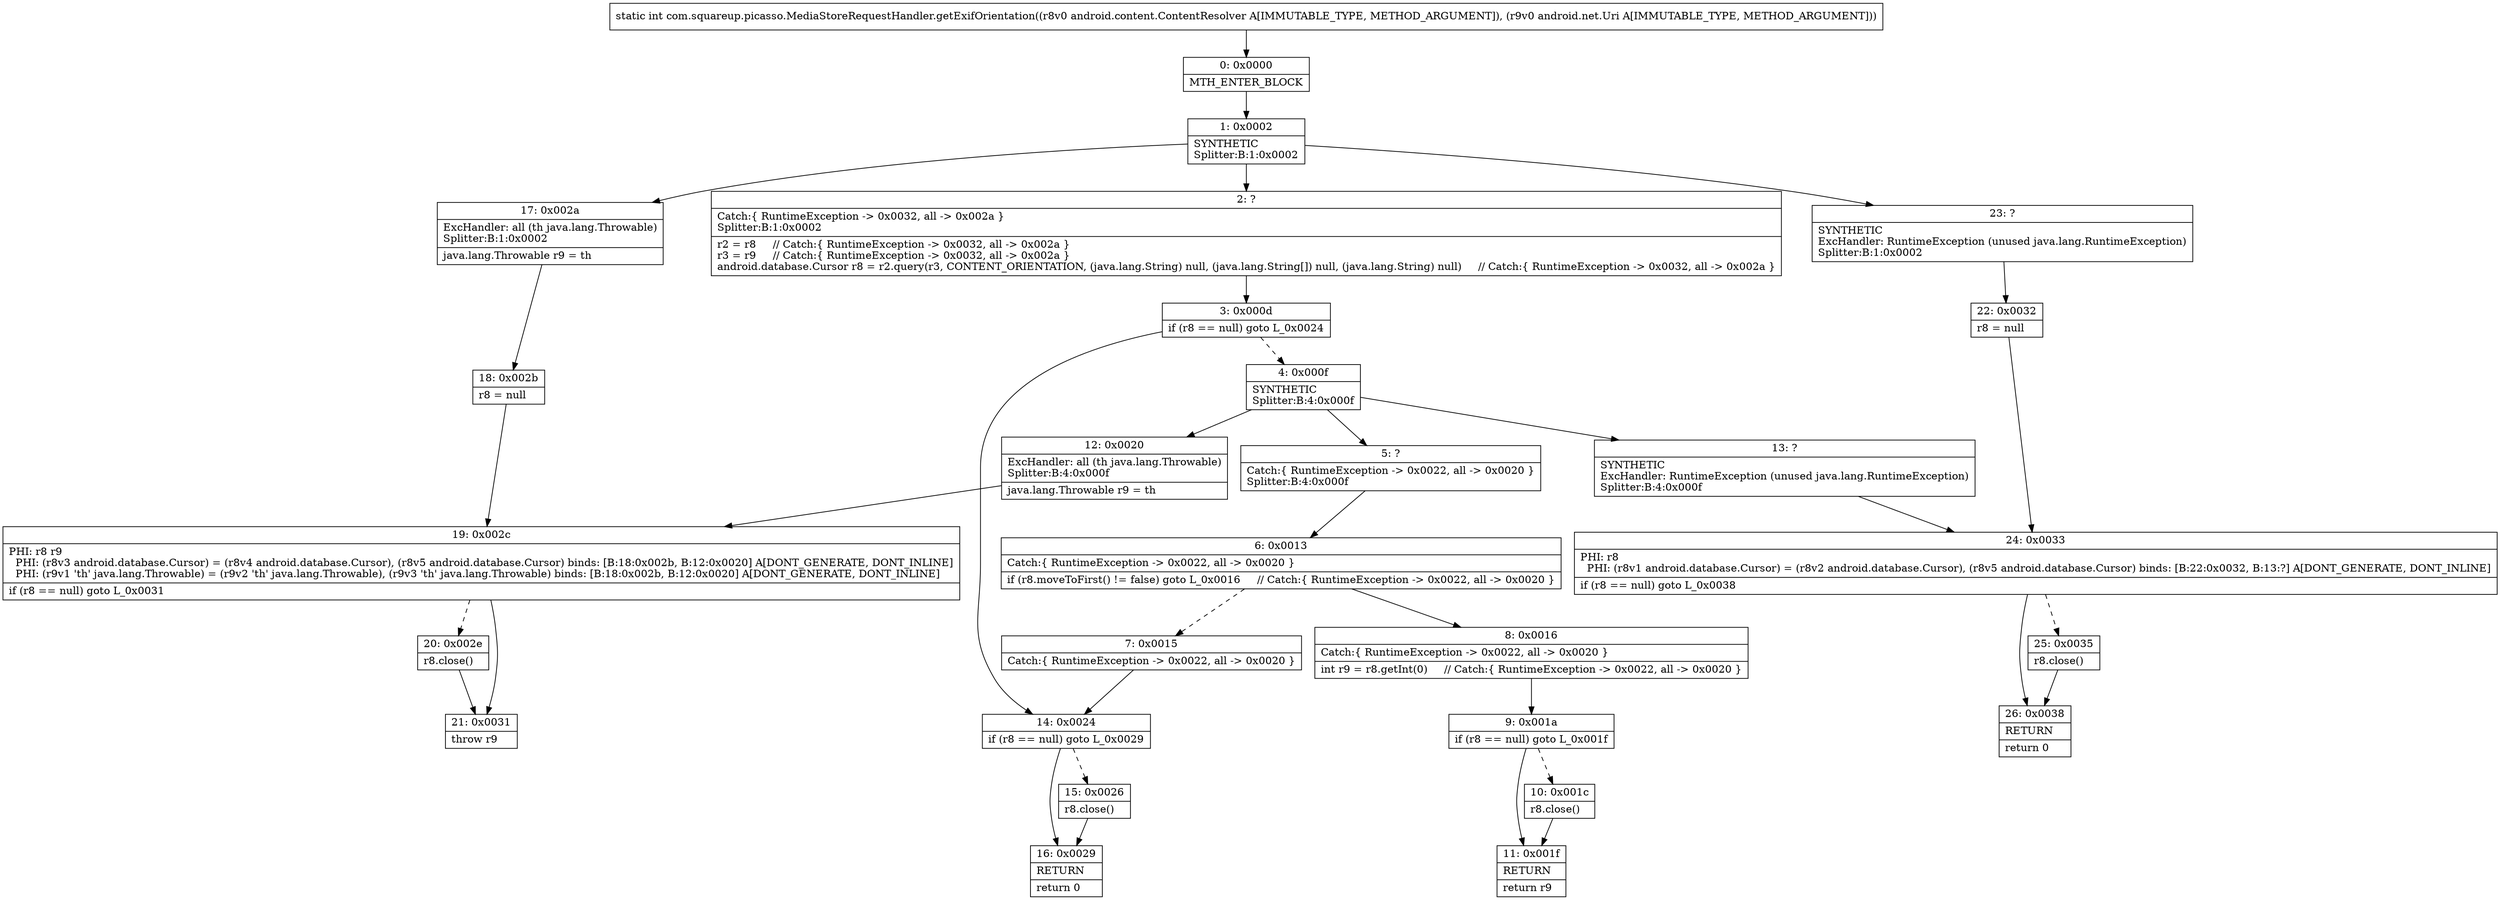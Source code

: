 digraph "CFG forcom.squareup.picasso.MediaStoreRequestHandler.getExifOrientation(Landroid\/content\/ContentResolver;Landroid\/net\/Uri;)I" {
Node_0 [shape=record,label="{0\:\ 0x0000|MTH_ENTER_BLOCK\l}"];
Node_1 [shape=record,label="{1\:\ 0x0002|SYNTHETIC\lSplitter:B:1:0x0002\l}"];
Node_2 [shape=record,label="{2\:\ ?|Catch:\{ RuntimeException \-\> 0x0032, all \-\> 0x002a \}\lSplitter:B:1:0x0002\l|r2 = r8     \/\/ Catch:\{ RuntimeException \-\> 0x0032, all \-\> 0x002a \}\lr3 = r9     \/\/ Catch:\{ RuntimeException \-\> 0x0032, all \-\> 0x002a \}\landroid.database.Cursor r8 = r2.query(r3, CONTENT_ORIENTATION, (java.lang.String) null, (java.lang.String[]) null, (java.lang.String) null)     \/\/ Catch:\{ RuntimeException \-\> 0x0032, all \-\> 0x002a \}\l}"];
Node_3 [shape=record,label="{3\:\ 0x000d|if (r8 == null) goto L_0x0024\l}"];
Node_4 [shape=record,label="{4\:\ 0x000f|SYNTHETIC\lSplitter:B:4:0x000f\l}"];
Node_5 [shape=record,label="{5\:\ ?|Catch:\{ RuntimeException \-\> 0x0022, all \-\> 0x0020 \}\lSplitter:B:4:0x000f\l}"];
Node_6 [shape=record,label="{6\:\ 0x0013|Catch:\{ RuntimeException \-\> 0x0022, all \-\> 0x0020 \}\l|if (r8.moveToFirst() != false) goto L_0x0016     \/\/ Catch:\{ RuntimeException \-\> 0x0022, all \-\> 0x0020 \}\l}"];
Node_7 [shape=record,label="{7\:\ 0x0015|Catch:\{ RuntimeException \-\> 0x0022, all \-\> 0x0020 \}\l}"];
Node_8 [shape=record,label="{8\:\ 0x0016|Catch:\{ RuntimeException \-\> 0x0022, all \-\> 0x0020 \}\l|int r9 = r8.getInt(0)     \/\/ Catch:\{ RuntimeException \-\> 0x0022, all \-\> 0x0020 \}\l}"];
Node_9 [shape=record,label="{9\:\ 0x001a|if (r8 == null) goto L_0x001f\l}"];
Node_10 [shape=record,label="{10\:\ 0x001c|r8.close()\l}"];
Node_11 [shape=record,label="{11\:\ 0x001f|RETURN\l|return r9\l}"];
Node_12 [shape=record,label="{12\:\ 0x0020|ExcHandler: all (th java.lang.Throwable)\lSplitter:B:4:0x000f\l|java.lang.Throwable r9 = th\l}"];
Node_13 [shape=record,label="{13\:\ ?|SYNTHETIC\lExcHandler: RuntimeException (unused java.lang.RuntimeException)\lSplitter:B:4:0x000f\l}"];
Node_14 [shape=record,label="{14\:\ 0x0024|if (r8 == null) goto L_0x0029\l}"];
Node_15 [shape=record,label="{15\:\ 0x0026|r8.close()\l}"];
Node_16 [shape=record,label="{16\:\ 0x0029|RETURN\l|return 0\l}"];
Node_17 [shape=record,label="{17\:\ 0x002a|ExcHandler: all (th java.lang.Throwable)\lSplitter:B:1:0x0002\l|java.lang.Throwable r9 = th\l}"];
Node_18 [shape=record,label="{18\:\ 0x002b|r8 = null\l}"];
Node_19 [shape=record,label="{19\:\ 0x002c|PHI: r8 r9 \l  PHI: (r8v3 android.database.Cursor) = (r8v4 android.database.Cursor), (r8v5 android.database.Cursor) binds: [B:18:0x002b, B:12:0x0020] A[DONT_GENERATE, DONT_INLINE]\l  PHI: (r9v1 'th' java.lang.Throwable) = (r9v2 'th' java.lang.Throwable), (r9v3 'th' java.lang.Throwable) binds: [B:18:0x002b, B:12:0x0020] A[DONT_GENERATE, DONT_INLINE]\l|if (r8 == null) goto L_0x0031\l}"];
Node_20 [shape=record,label="{20\:\ 0x002e|r8.close()\l}"];
Node_21 [shape=record,label="{21\:\ 0x0031|throw r9\l}"];
Node_22 [shape=record,label="{22\:\ 0x0032|r8 = null\l}"];
Node_23 [shape=record,label="{23\:\ ?|SYNTHETIC\lExcHandler: RuntimeException (unused java.lang.RuntimeException)\lSplitter:B:1:0x0002\l}"];
Node_24 [shape=record,label="{24\:\ 0x0033|PHI: r8 \l  PHI: (r8v1 android.database.Cursor) = (r8v2 android.database.Cursor), (r8v5 android.database.Cursor) binds: [B:22:0x0032, B:13:?] A[DONT_GENERATE, DONT_INLINE]\l|if (r8 == null) goto L_0x0038\l}"];
Node_25 [shape=record,label="{25\:\ 0x0035|r8.close()\l}"];
Node_26 [shape=record,label="{26\:\ 0x0038|RETURN\l|return 0\l}"];
MethodNode[shape=record,label="{static int com.squareup.picasso.MediaStoreRequestHandler.getExifOrientation((r8v0 android.content.ContentResolver A[IMMUTABLE_TYPE, METHOD_ARGUMENT]), (r9v0 android.net.Uri A[IMMUTABLE_TYPE, METHOD_ARGUMENT])) }"];
MethodNode -> Node_0;
Node_0 -> Node_1;
Node_1 -> Node_2;
Node_1 -> Node_23;
Node_1 -> Node_17;
Node_2 -> Node_3;
Node_3 -> Node_4[style=dashed];
Node_3 -> Node_14;
Node_4 -> Node_5;
Node_4 -> Node_13;
Node_4 -> Node_12;
Node_5 -> Node_6;
Node_6 -> Node_7[style=dashed];
Node_6 -> Node_8;
Node_7 -> Node_14;
Node_8 -> Node_9;
Node_9 -> Node_10[style=dashed];
Node_9 -> Node_11;
Node_10 -> Node_11;
Node_12 -> Node_19;
Node_13 -> Node_24;
Node_14 -> Node_15[style=dashed];
Node_14 -> Node_16;
Node_15 -> Node_16;
Node_17 -> Node_18;
Node_18 -> Node_19;
Node_19 -> Node_20[style=dashed];
Node_19 -> Node_21;
Node_20 -> Node_21;
Node_22 -> Node_24;
Node_23 -> Node_22;
Node_24 -> Node_25[style=dashed];
Node_24 -> Node_26;
Node_25 -> Node_26;
}


